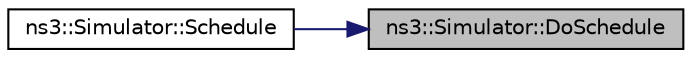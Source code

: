digraph "ns3::Simulator::DoSchedule"
{
 // LATEX_PDF_SIZE
  edge [fontname="Helvetica",fontsize="10",labelfontname="Helvetica",labelfontsize="10"];
  node [fontname="Helvetica",fontsize="10",shape=record];
  rankdir="RL";
  Node1 [label="ns3::Simulator::DoSchedule",height=0.2,width=0.4,color="black", fillcolor="grey75", style="filled", fontcolor="black",tooltip="Implementation of the various Schedule methods."];
  Node1 -> Node2 [dir="back",color="midnightblue",fontsize="10",style="solid",fontname="Helvetica"];
  Node2 [label="ns3::Simulator::Schedule",height=0.2,width=0.4,color="black", fillcolor="white", style="filled",URL="$classns3_1_1_simulator.html#a81c1ade622b5266d81908b2a99a330d2",tooltip="Schedule a future event execution (in the same context)."];
}
